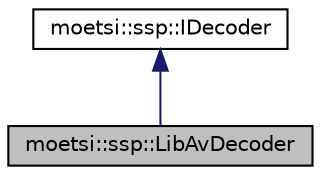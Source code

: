 digraph "moetsi::ssp::LibAvDecoder"
{
 // LATEX_PDF_SIZE
  edge [fontname="Helvetica",fontsize="10",labelfontname="Helvetica",labelfontsize="10"];
  node [fontname="Helvetica",fontsize="10",shape=record];
  Node1 [label="moetsi::ssp::LibAvDecoder",height=0.2,width=0.4,color="black", fillcolor="grey75", style="filled", fontcolor="black",tooltip="AV (Jpeg/Mpeg) decoder."];
  Node2 -> Node1 [dir="back",color="midnightblue",fontsize="10",style="solid",fontname="Helvetica"];
  Node2 [label="moetsi::ssp::IDecoder",height=0.2,width=0.4,color="black", fillcolor="white", style="filled",URL="$classmoetsi_1_1ssp_1_1IDecoder.html",tooltip="IDecoder abstract decoder interface."];
}
